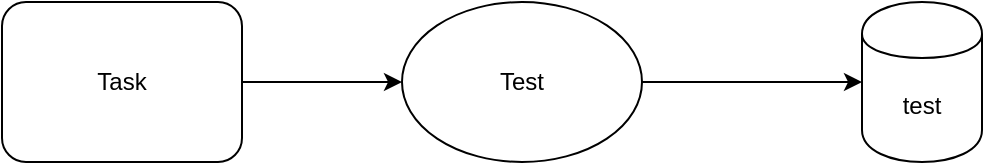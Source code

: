 <mxfile version="14.4.9" type="github">
  <diagram id="jDnu_dIWOn3BXBdkam_3" name="Page-1">
    <mxGraphModel dx="1186" dy="614" grid="1" gridSize="10" guides="1" tooltips="1" connect="1" arrows="1" fold="1" page="1" pageScale="1" pageWidth="850" pageHeight="1100" math="0" shadow="0">
      <root>
        <mxCell id="0" />
        <mxCell id="1" parent="0" />
        <mxCell id="vv_GYCu_j17Oo6LSQTjZ-3" value="" style="edgeStyle=orthogonalEdgeStyle;rounded=0;orthogonalLoop=1;jettySize=auto;html=1;" parent="1" source="vv_GYCu_j17Oo6LSQTjZ-1" target="vv_GYCu_j17Oo6LSQTjZ-2" edge="1">
          <mxGeometry relative="1" as="geometry" />
        </mxCell>
        <mxCell id="vv_GYCu_j17Oo6LSQTjZ-1" value="Task" style="shape=ext;rounded=1;html=1;whiteSpace=wrap;" parent="1" vertex="1">
          <mxGeometry x="20" y="90" width="120" height="80" as="geometry" />
        </mxCell>
        <mxCell id="lhfCGfuBWuVy0MU0NwTS-2" value="" style="edgeStyle=orthogonalEdgeStyle;rounded=0;orthogonalLoop=1;jettySize=auto;html=1;" edge="1" parent="1" source="vv_GYCu_j17Oo6LSQTjZ-2" target="lhfCGfuBWuVy0MU0NwTS-1">
          <mxGeometry relative="1" as="geometry" />
        </mxCell>
        <mxCell id="vv_GYCu_j17Oo6LSQTjZ-2" value="Test" style="ellipse;whiteSpace=wrap;html=1;rounded=1;" parent="1" vertex="1">
          <mxGeometry x="220" y="90" width="120" height="80" as="geometry" />
        </mxCell>
        <mxCell id="lhfCGfuBWuVy0MU0NwTS-1" value="test" style="shape=cylinder;whiteSpace=wrap;html=1;boundedLbl=1;backgroundOutline=1;rounded=1;" vertex="1" parent="1">
          <mxGeometry x="450" y="90" width="60" height="80" as="geometry" />
        </mxCell>
      </root>
    </mxGraphModel>
  </diagram>
</mxfile>
